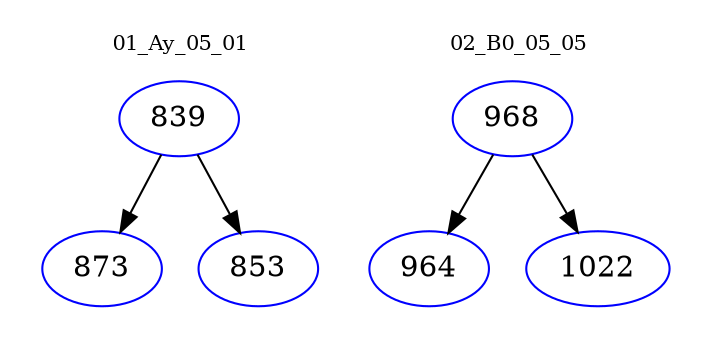 digraph{
subgraph cluster_0 {
color = white
label = "01_Ay_05_01";
fontsize=10;
T0_839 [label="839", color="blue"]
T0_839 -> T0_873 [color="black"]
T0_873 [label="873", color="blue"]
T0_839 -> T0_853 [color="black"]
T0_853 [label="853", color="blue"]
}
subgraph cluster_1 {
color = white
label = "02_B0_05_05";
fontsize=10;
T1_968 [label="968", color="blue"]
T1_968 -> T1_964 [color="black"]
T1_964 [label="964", color="blue"]
T1_968 -> T1_1022 [color="black"]
T1_1022 [label="1022", color="blue"]
}
}
